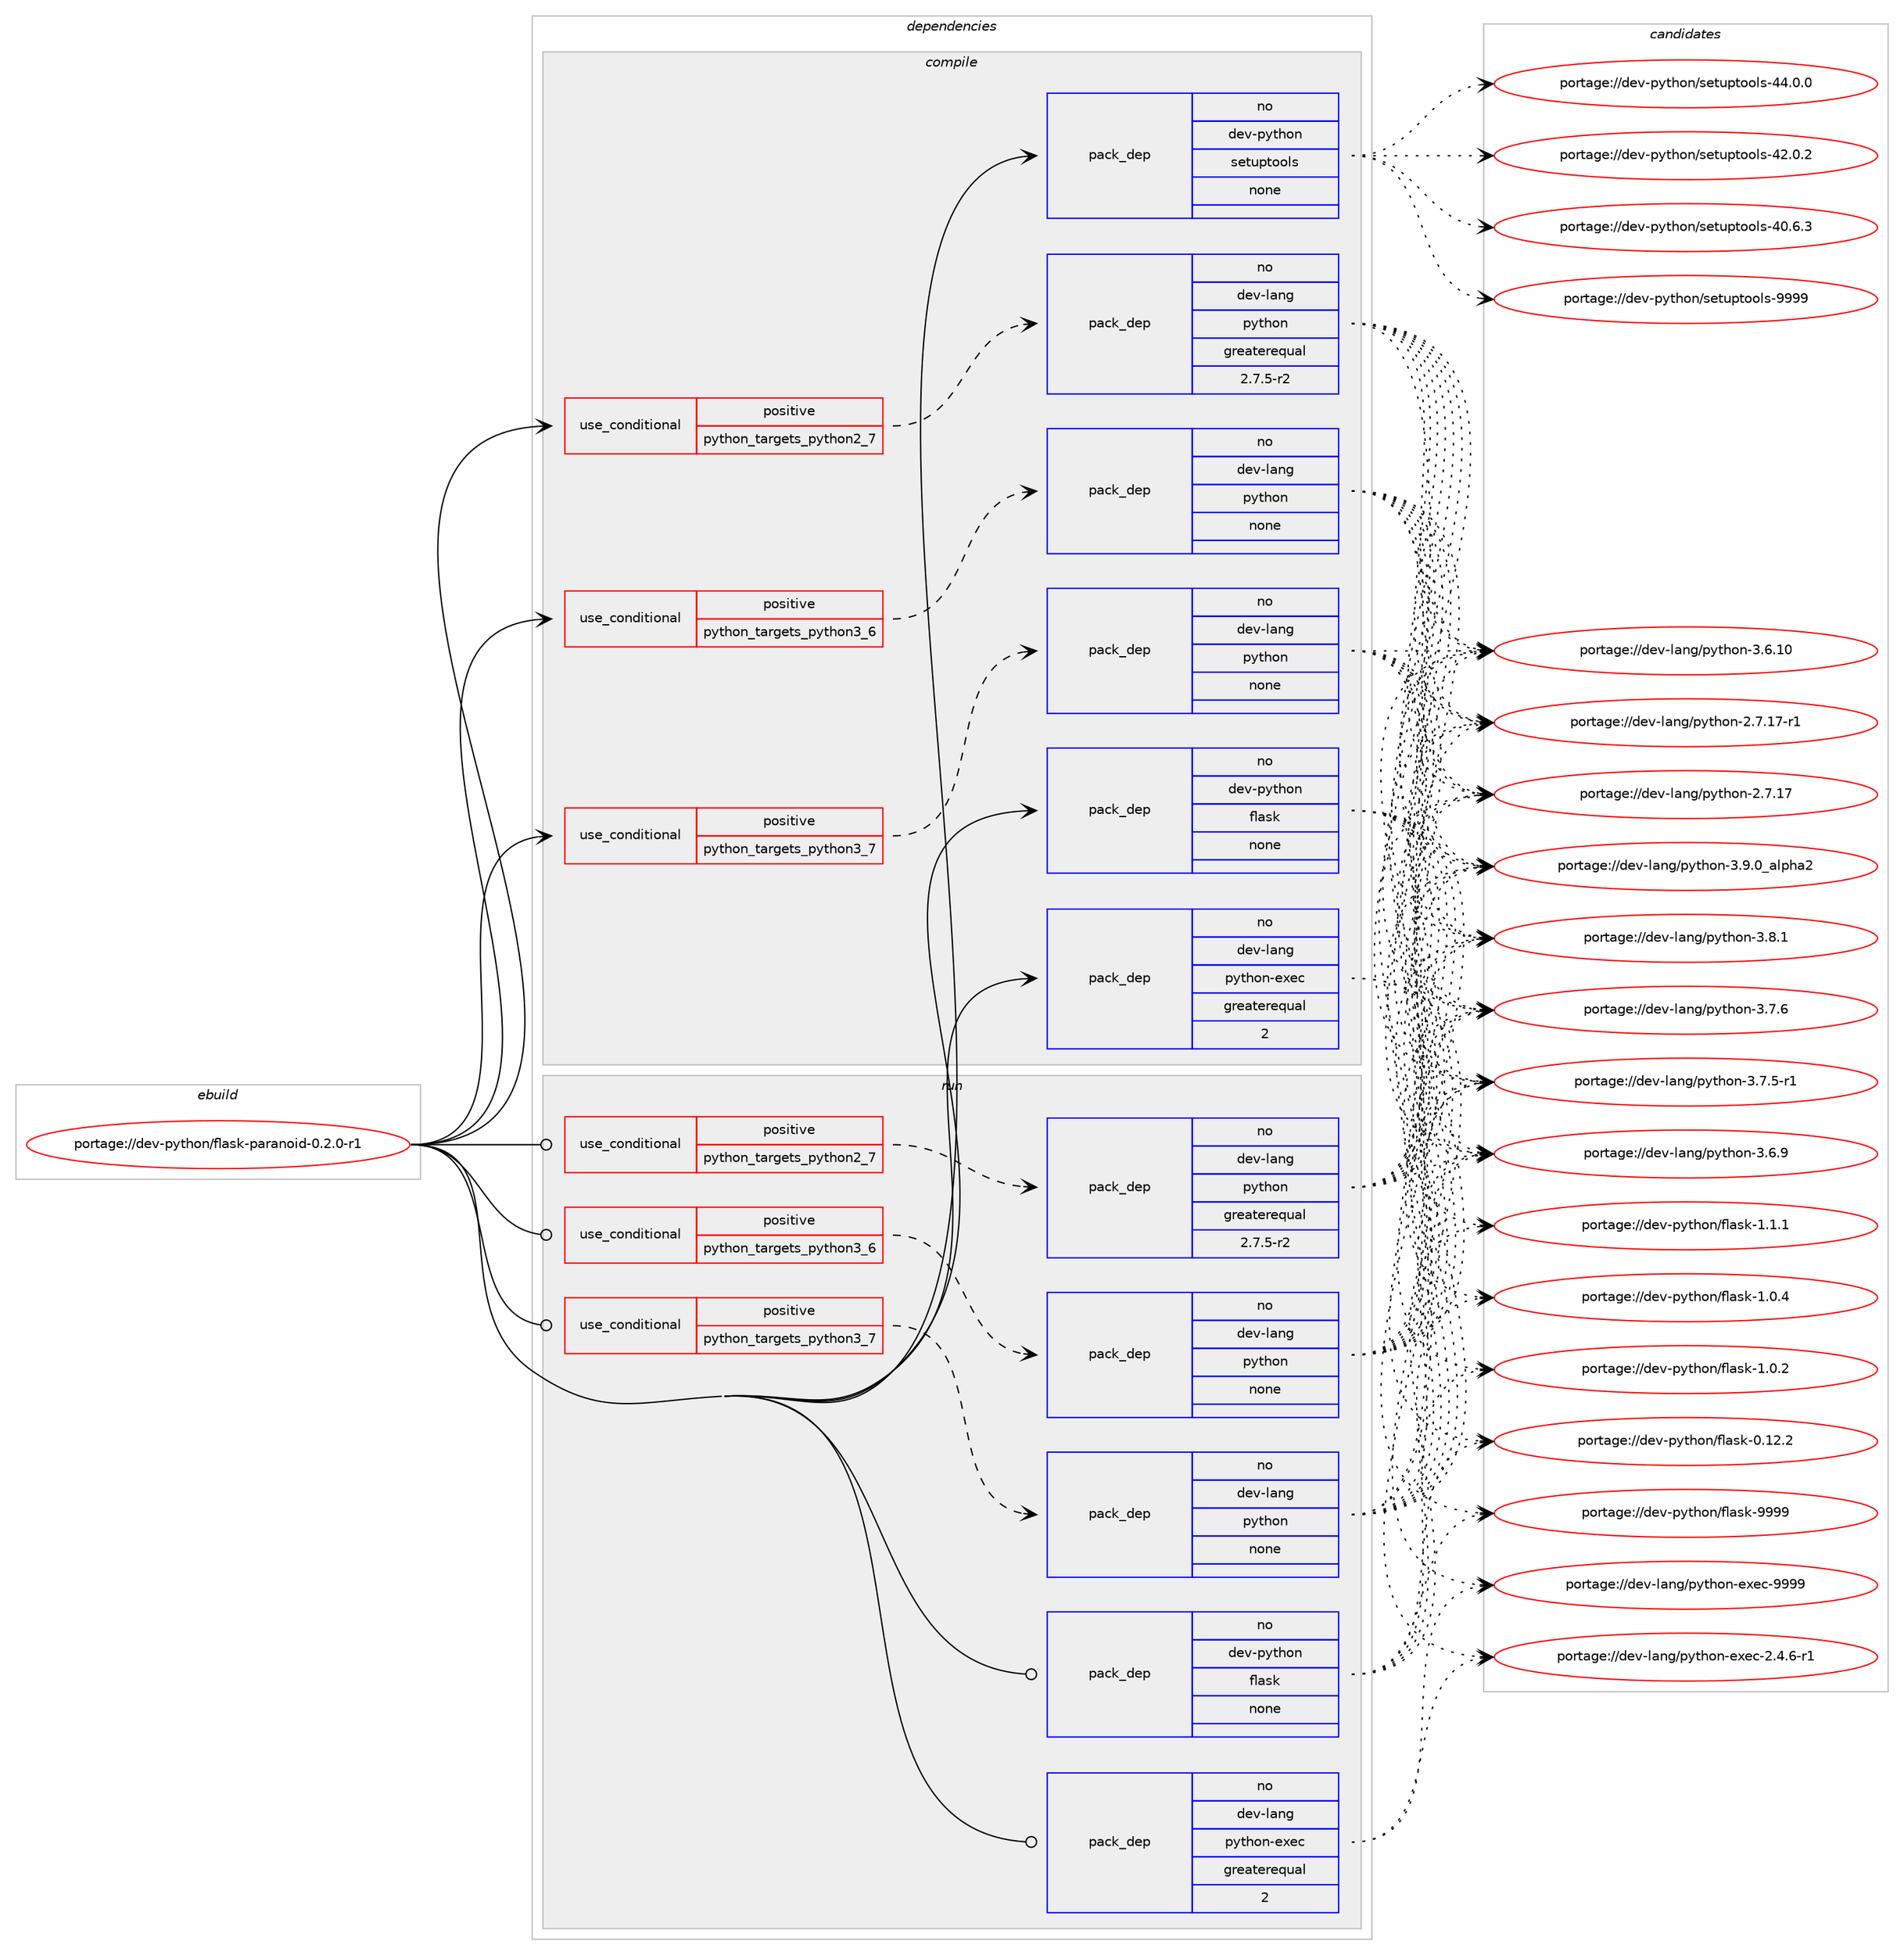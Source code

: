 digraph prolog {

# *************
# Graph options
# *************

newrank=true;
concentrate=true;
compound=true;
graph [rankdir=LR,fontname=Helvetica,fontsize=10,ranksep=1.5];#, ranksep=2.5, nodesep=0.2];
edge  [arrowhead=vee];
node  [fontname=Helvetica,fontsize=10];

# **********
# The ebuild
# **********

subgraph cluster_leftcol {
color=gray;
label=<<i>ebuild</i>>;
id [label="portage://dev-python/flask-paranoid-0.2.0-r1", color=red, width=4, href="../dev-python/flask-paranoid-0.2.0-r1.svg"];
}

# ****************
# The dependencies
# ****************

subgraph cluster_midcol {
color=gray;
label=<<i>dependencies</i>>;
subgraph cluster_compile {
fillcolor="#eeeeee";
style=filled;
label=<<i>compile</i>>;
subgraph cond115795 {
dependency460559 [label=<<TABLE BORDER="0" CELLBORDER="1" CELLSPACING="0" CELLPADDING="4"><TR><TD ROWSPAN="3" CELLPADDING="10">use_conditional</TD></TR><TR><TD>positive</TD></TR><TR><TD>python_targets_python2_7</TD></TR></TABLE>>, shape=none, color=red];
subgraph pack339774 {
dependency460560 [label=<<TABLE BORDER="0" CELLBORDER="1" CELLSPACING="0" CELLPADDING="4" WIDTH="220"><TR><TD ROWSPAN="6" CELLPADDING="30">pack_dep</TD></TR><TR><TD WIDTH="110">no</TD></TR><TR><TD>dev-lang</TD></TR><TR><TD>python</TD></TR><TR><TD>greaterequal</TD></TR><TR><TD>2.7.5-r2</TD></TR></TABLE>>, shape=none, color=blue];
}
dependency460559:e -> dependency460560:w [weight=20,style="dashed",arrowhead="vee"];
}
id:e -> dependency460559:w [weight=20,style="solid",arrowhead="vee"];
subgraph cond115796 {
dependency460561 [label=<<TABLE BORDER="0" CELLBORDER="1" CELLSPACING="0" CELLPADDING="4"><TR><TD ROWSPAN="3" CELLPADDING="10">use_conditional</TD></TR><TR><TD>positive</TD></TR><TR><TD>python_targets_python3_6</TD></TR></TABLE>>, shape=none, color=red];
subgraph pack339775 {
dependency460562 [label=<<TABLE BORDER="0" CELLBORDER="1" CELLSPACING="0" CELLPADDING="4" WIDTH="220"><TR><TD ROWSPAN="6" CELLPADDING="30">pack_dep</TD></TR><TR><TD WIDTH="110">no</TD></TR><TR><TD>dev-lang</TD></TR><TR><TD>python</TD></TR><TR><TD>none</TD></TR><TR><TD></TD></TR></TABLE>>, shape=none, color=blue];
}
dependency460561:e -> dependency460562:w [weight=20,style="dashed",arrowhead="vee"];
}
id:e -> dependency460561:w [weight=20,style="solid",arrowhead="vee"];
subgraph cond115797 {
dependency460563 [label=<<TABLE BORDER="0" CELLBORDER="1" CELLSPACING="0" CELLPADDING="4"><TR><TD ROWSPAN="3" CELLPADDING="10">use_conditional</TD></TR><TR><TD>positive</TD></TR><TR><TD>python_targets_python3_7</TD></TR></TABLE>>, shape=none, color=red];
subgraph pack339776 {
dependency460564 [label=<<TABLE BORDER="0" CELLBORDER="1" CELLSPACING="0" CELLPADDING="4" WIDTH="220"><TR><TD ROWSPAN="6" CELLPADDING="30">pack_dep</TD></TR><TR><TD WIDTH="110">no</TD></TR><TR><TD>dev-lang</TD></TR><TR><TD>python</TD></TR><TR><TD>none</TD></TR><TR><TD></TD></TR></TABLE>>, shape=none, color=blue];
}
dependency460563:e -> dependency460564:w [weight=20,style="dashed",arrowhead="vee"];
}
id:e -> dependency460563:w [weight=20,style="solid",arrowhead="vee"];
subgraph pack339777 {
dependency460565 [label=<<TABLE BORDER="0" CELLBORDER="1" CELLSPACING="0" CELLPADDING="4" WIDTH="220"><TR><TD ROWSPAN="6" CELLPADDING="30">pack_dep</TD></TR><TR><TD WIDTH="110">no</TD></TR><TR><TD>dev-lang</TD></TR><TR><TD>python-exec</TD></TR><TR><TD>greaterequal</TD></TR><TR><TD>2</TD></TR></TABLE>>, shape=none, color=blue];
}
id:e -> dependency460565:w [weight=20,style="solid",arrowhead="vee"];
subgraph pack339778 {
dependency460566 [label=<<TABLE BORDER="0" CELLBORDER="1" CELLSPACING="0" CELLPADDING="4" WIDTH="220"><TR><TD ROWSPAN="6" CELLPADDING="30">pack_dep</TD></TR><TR><TD WIDTH="110">no</TD></TR><TR><TD>dev-python</TD></TR><TR><TD>flask</TD></TR><TR><TD>none</TD></TR><TR><TD></TD></TR></TABLE>>, shape=none, color=blue];
}
id:e -> dependency460566:w [weight=20,style="solid",arrowhead="vee"];
subgraph pack339779 {
dependency460567 [label=<<TABLE BORDER="0" CELLBORDER="1" CELLSPACING="0" CELLPADDING="4" WIDTH="220"><TR><TD ROWSPAN="6" CELLPADDING="30">pack_dep</TD></TR><TR><TD WIDTH="110">no</TD></TR><TR><TD>dev-python</TD></TR><TR><TD>setuptools</TD></TR><TR><TD>none</TD></TR><TR><TD></TD></TR></TABLE>>, shape=none, color=blue];
}
id:e -> dependency460567:w [weight=20,style="solid",arrowhead="vee"];
}
subgraph cluster_compileandrun {
fillcolor="#eeeeee";
style=filled;
label=<<i>compile and run</i>>;
}
subgraph cluster_run {
fillcolor="#eeeeee";
style=filled;
label=<<i>run</i>>;
subgraph cond115798 {
dependency460568 [label=<<TABLE BORDER="0" CELLBORDER="1" CELLSPACING="0" CELLPADDING="4"><TR><TD ROWSPAN="3" CELLPADDING="10">use_conditional</TD></TR><TR><TD>positive</TD></TR><TR><TD>python_targets_python2_7</TD></TR></TABLE>>, shape=none, color=red];
subgraph pack339780 {
dependency460569 [label=<<TABLE BORDER="0" CELLBORDER="1" CELLSPACING="0" CELLPADDING="4" WIDTH="220"><TR><TD ROWSPAN="6" CELLPADDING="30">pack_dep</TD></TR><TR><TD WIDTH="110">no</TD></TR><TR><TD>dev-lang</TD></TR><TR><TD>python</TD></TR><TR><TD>greaterequal</TD></TR><TR><TD>2.7.5-r2</TD></TR></TABLE>>, shape=none, color=blue];
}
dependency460568:e -> dependency460569:w [weight=20,style="dashed",arrowhead="vee"];
}
id:e -> dependency460568:w [weight=20,style="solid",arrowhead="odot"];
subgraph cond115799 {
dependency460570 [label=<<TABLE BORDER="0" CELLBORDER="1" CELLSPACING="0" CELLPADDING="4"><TR><TD ROWSPAN="3" CELLPADDING="10">use_conditional</TD></TR><TR><TD>positive</TD></TR><TR><TD>python_targets_python3_6</TD></TR></TABLE>>, shape=none, color=red];
subgraph pack339781 {
dependency460571 [label=<<TABLE BORDER="0" CELLBORDER="1" CELLSPACING="0" CELLPADDING="4" WIDTH="220"><TR><TD ROWSPAN="6" CELLPADDING="30">pack_dep</TD></TR><TR><TD WIDTH="110">no</TD></TR><TR><TD>dev-lang</TD></TR><TR><TD>python</TD></TR><TR><TD>none</TD></TR><TR><TD></TD></TR></TABLE>>, shape=none, color=blue];
}
dependency460570:e -> dependency460571:w [weight=20,style="dashed",arrowhead="vee"];
}
id:e -> dependency460570:w [weight=20,style="solid",arrowhead="odot"];
subgraph cond115800 {
dependency460572 [label=<<TABLE BORDER="0" CELLBORDER="1" CELLSPACING="0" CELLPADDING="4"><TR><TD ROWSPAN="3" CELLPADDING="10">use_conditional</TD></TR><TR><TD>positive</TD></TR><TR><TD>python_targets_python3_7</TD></TR></TABLE>>, shape=none, color=red];
subgraph pack339782 {
dependency460573 [label=<<TABLE BORDER="0" CELLBORDER="1" CELLSPACING="0" CELLPADDING="4" WIDTH="220"><TR><TD ROWSPAN="6" CELLPADDING="30">pack_dep</TD></TR><TR><TD WIDTH="110">no</TD></TR><TR><TD>dev-lang</TD></TR><TR><TD>python</TD></TR><TR><TD>none</TD></TR><TR><TD></TD></TR></TABLE>>, shape=none, color=blue];
}
dependency460572:e -> dependency460573:w [weight=20,style="dashed",arrowhead="vee"];
}
id:e -> dependency460572:w [weight=20,style="solid",arrowhead="odot"];
subgraph pack339783 {
dependency460574 [label=<<TABLE BORDER="0" CELLBORDER="1" CELLSPACING="0" CELLPADDING="4" WIDTH="220"><TR><TD ROWSPAN="6" CELLPADDING="30">pack_dep</TD></TR><TR><TD WIDTH="110">no</TD></TR><TR><TD>dev-lang</TD></TR><TR><TD>python-exec</TD></TR><TR><TD>greaterequal</TD></TR><TR><TD>2</TD></TR></TABLE>>, shape=none, color=blue];
}
id:e -> dependency460574:w [weight=20,style="solid",arrowhead="odot"];
subgraph pack339784 {
dependency460575 [label=<<TABLE BORDER="0" CELLBORDER="1" CELLSPACING="0" CELLPADDING="4" WIDTH="220"><TR><TD ROWSPAN="6" CELLPADDING="30">pack_dep</TD></TR><TR><TD WIDTH="110">no</TD></TR><TR><TD>dev-python</TD></TR><TR><TD>flask</TD></TR><TR><TD>none</TD></TR><TR><TD></TD></TR></TABLE>>, shape=none, color=blue];
}
id:e -> dependency460575:w [weight=20,style="solid",arrowhead="odot"];
}
}

# **************
# The candidates
# **************

subgraph cluster_choices {
rank=same;
color=gray;
label=<<i>candidates</i>>;

subgraph choice339774 {
color=black;
nodesep=1;
choice10010111845108971101034711212111610411111045514657464895971081121049750 [label="portage://dev-lang/python-3.9.0_alpha2", color=red, width=4,href="../dev-lang/python-3.9.0_alpha2.svg"];
choice100101118451089711010347112121116104111110455146564649 [label="portage://dev-lang/python-3.8.1", color=red, width=4,href="../dev-lang/python-3.8.1.svg"];
choice100101118451089711010347112121116104111110455146554654 [label="portage://dev-lang/python-3.7.6", color=red, width=4,href="../dev-lang/python-3.7.6.svg"];
choice1001011184510897110103471121211161041111104551465546534511449 [label="portage://dev-lang/python-3.7.5-r1", color=red, width=4,href="../dev-lang/python-3.7.5-r1.svg"];
choice100101118451089711010347112121116104111110455146544657 [label="portage://dev-lang/python-3.6.9", color=red, width=4,href="../dev-lang/python-3.6.9.svg"];
choice10010111845108971101034711212111610411111045514654464948 [label="portage://dev-lang/python-3.6.10", color=red, width=4,href="../dev-lang/python-3.6.10.svg"];
choice100101118451089711010347112121116104111110455046554649554511449 [label="portage://dev-lang/python-2.7.17-r1", color=red, width=4,href="../dev-lang/python-2.7.17-r1.svg"];
choice10010111845108971101034711212111610411111045504655464955 [label="portage://dev-lang/python-2.7.17", color=red, width=4,href="../dev-lang/python-2.7.17.svg"];
dependency460560:e -> choice10010111845108971101034711212111610411111045514657464895971081121049750:w [style=dotted,weight="100"];
dependency460560:e -> choice100101118451089711010347112121116104111110455146564649:w [style=dotted,weight="100"];
dependency460560:e -> choice100101118451089711010347112121116104111110455146554654:w [style=dotted,weight="100"];
dependency460560:e -> choice1001011184510897110103471121211161041111104551465546534511449:w [style=dotted,weight="100"];
dependency460560:e -> choice100101118451089711010347112121116104111110455146544657:w [style=dotted,weight="100"];
dependency460560:e -> choice10010111845108971101034711212111610411111045514654464948:w [style=dotted,weight="100"];
dependency460560:e -> choice100101118451089711010347112121116104111110455046554649554511449:w [style=dotted,weight="100"];
dependency460560:e -> choice10010111845108971101034711212111610411111045504655464955:w [style=dotted,weight="100"];
}
subgraph choice339775 {
color=black;
nodesep=1;
choice10010111845108971101034711212111610411111045514657464895971081121049750 [label="portage://dev-lang/python-3.9.0_alpha2", color=red, width=4,href="../dev-lang/python-3.9.0_alpha2.svg"];
choice100101118451089711010347112121116104111110455146564649 [label="portage://dev-lang/python-3.8.1", color=red, width=4,href="../dev-lang/python-3.8.1.svg"];
choice100101118451089711010347112121116104111110455146554654 [label="portage://dev-lang/python-3.7.6", color=red, width=4,href="../dev-lang/python-3.7.6.svg"];
choice1001011184510897110103471121211161041111104551465546534511449 [label="portage://dev-lang/python-3.7.5-r1", color=red, width=4,href="../dev-lang/python-3.7.5-r1.svg"];
choice100101118451089711010347112121116104111110455146544657 [label="portage://dev-lang/python-3.6.9", color=red, width=4,href="../dev-lang/python-3.6.9.svg"];
choice10010111845108971101034711212111610411111045514654464948 [label="portage://dev-lang/python-3.6.10", color=red, width=4,href="../dev-lang/python-3.6.10.svg"];
choice100101118451089711010347112121116104111110455046554649554511449 [label="portage://dev-lang/python-2.7.17-r1", color=red, width=4,href="../dev-lang/python-2.7.17-r1.svg"];
choice10010111845108971101034711212111610411111045504655464955 [label="portage://dev-lang/python-2.7.17", color=red, width=4,href="../dev-lang/python-2.7.17.svg"];
dependency460562:e -> choice10010111845108971101034711212111610411111045514657464895971081121049750:w [style=dotted,weight="100"];
dependency460562:e -> choice100101118451089711010347112121116104111110455146564649:w [style=dotted,weight="100"];
dependency460562:e -> choice100101118451089711010347112121116104111110455146554654:w [style=dotted,weight="100"];
dependency460562:e -> choice1001011184510897110103471121211161041111104551465546534511449:w [style=dotted,weight="100"];
dependency460562:e -> choice100101118451089711010347112121116104111110455146544657:w [style=dotted,weight="100"];
dependency460562:e -> choice10010111845108971101034711212111610411111045514654464948:w [style=dotted,weight="100"];
dependency460562:e -> choice100101118451089711010347112121116104111110455046554649554511449:w [style=dotted,weight="100"];
dependency460562:e -> choice10010111845108971101034711212111610411111045504655464955:w [style=dotted,weight="100"];
}
subgraph choice339776 {
color=black;
nodesep=1;
choice10010111845108971101034711212111610411111045514657464895971081121049750 [label="portage://dev-lang/python-3.9.0_alpha2", color=red, width=4,href="../dev-lang/python-3.9.0_alpha2.svg"];
choice100101118451089711010347112121116104111110455146564649 [label="portage://dev-lang/python-3.8.1", color=red, width=4,href="../dev-lang/python-3.8.1.svg"];
choice100101118451089711010347112121116104111110455146554654 [label="portage://dev-lang/python-3.7.6", color=red, width=4,href="../dev-lang/python-3.7.6.svg"];
choice1001011184510897110103471121211161041111104551465546534511449 [label="portage://dev-lang/python-3.7.5-r1", color=red, width=4,href="../dev-lang/python-3.7.5-r1.svg"];
choice100101118451089711010347112121116104111110455146544657 [label="portage://dev-lang/python-3.6.9", color=red, width=4,href="../dev-lang/python-3.6.9.svg"];
choice10010111845108971101034711212111610411111045514654464948 [label="portage://dev-lang/python-3.6.10", color=red, width=4,href="../dev-lang/python-3.6.10.svg"];
choice100101118451089711010347112121116104111110455046554649554511449 [label="portage://dev-lang/python-2.7.17-r1", color=red, width=4,href="../dev-lang/python-2.7.17-r1.svg"];
choice10010111845108971101034711212111610411111045504655464955 [label="portage://dev-lang/python-2.7.17", color=red, width=4,href="../dev-lang/python-2.7.17.svg"];
dependency460564:e -> choice10010111845108971101034711212111610411111045514657464895971081121049750:w [style=dotted,weight="100"];
dependency460564:e -> choice100101118451089711010347112121116104111110455146564649:w [style=dotted,weight="100"];
dependency460564:e -> choice100101118451089711010347112121116104111110455146554654:w [style=dotted,weight="100"];
dependency460564:e -> choice1001011184510897110103471121211161041111104551465546534511449:w [style=dotted,weight="100"];
dependency460564:e -> choice100101118451089711010347112121116104111110455146544657:w [style=dotted,weight="100"];
dependency460564:e -> choice10010111845108971101034711212111610411111045514654464948:w [style=dotted,weight="100"];
dependency460564:e -> choice100101118451089711010347112121116104111110455046554649554511449:w [style=dotted,weight="100"];
dependency460564:e -> choice10010111845108971101034711212111610411111045504655464955:w [style=dotted,weight="100"];
}
subgraph choice339777 {
color=black;
nodesep=1;
choice10010111845108971101034711212111610411111045101120101994557575757 [label="portage://dev-lang/python-exec-9999", color=red, width=4,href="../dev-lang/python-exec-9999.svg"];
choice10010111845108971101034711212111610411111045101120101994550465246544511449 [label="portage://dev-lang/python-exec-2.4.6-r1", color=red, width=4,href="../dev-lang/python-exec-2.4.6-r1.svg"];
dependency460565:e -> choice10010111845108971101034711212111610411111045101120101994557575757:w [style=dotted,weight="100"];
dependency460565:e -> choice10010111845108971101034711212111610411111045101120101994550465246544511449:w [style=dotted,weight="100"];
}
subgraph choice339778 {
color=black;
nodesep=1;
choice1001011184511212111610411111047102108971151074557575757 [label="portage://dev-python/flask-9999", color=red, width=4,href="../dev-python/flask-9999.svg"];
choice100101118451121211161041111104710210897115107454946494649 [label="portage://dev-python/flask-1.1.1", color=red, width=4,href="../dev-python/flask-1.1.1.svg"];
choice100101118451121211161041111104710210897115107454946484652 [label="portage://dev-python/flask-1.0.4", color=red, width=4,href="../dev-python/flask-1.0.4.svg"];
choice100101118451121211161041111104710210897115107454946484650 [label="portage://dev-python/flask-1.0.2", color=red, width=4,href="../dev-python/flask-1.0.2.svg"];
choice10010111845112121116104111110471021089711510745484649504650 [label="portage://dev-python/flask-0.12.2", color=red, width=4,href="../dev-python/flask-0.12.2.svg"];
dependency460566:e -> choice1001011184511212111610411111047102108971151074557575757:w [style=dotted,weight="100"];
dependency460566:e -> choice100101118451121211161041111104710210897115107454946494649:w [style=dotted,weight="100"];
dependency460566:e -> choice100101118451121211161041111104710210897115107454946484652:w [style=dotted,weight="100"];
dependency460566:e -> choice100101118451121211161041111104710210897115107454946484650:w [style=dotted,weight="100"];
dependency460566:e -> choice10010111845112121116104111110471021089711510745484649504650:w [style=dotted,weight="100"];
}
subgraph choice339779 {
color=black;
nodesep=1;
choice10010111845112121116104111110471151011161171121161111111081154557575757 [label="portage://dev-python/setuptools-9999", color=red, width=4,href="../dev-python/setuptools-9999.svg"];
choice100101118451121211161041111104711510111611711211611111110811545525246484648 [label="portage://dev-python/setuptools-44.0.0", color=red, width=4,href="../dev-python/setuptools-44.0.0.svg"];
choice100101118451121211161041111104711510111611711211611111110811545525046484650 [label="portage://dev-python/setuptools-42.0.2", color=red, width=4,href="../dev-python/setuptools-42.0.2.svg"];
choice100101118451121211161041111104711510111611711211611111110811545524846544651 [label="portage://dev-python/setuptools-40.6.3", color=red, width=4,href="../dev-python/setuptools-40.6.3.svg"];
dependency460567:e -> choice10010111845112121116104111110471151011161171121161111111081154557575757:w [style=dotted,weight="100"];
dependency460567:e -> choice100101118451121211161041111104711510111611711211611111110811545525246484648:w [style=dotted,weight="100"];
dependency460567:e -> choice100101118451121211161041111104711510111611711211611111110811545525046484650:w [style=dotted,weight="100"];
dependency460567:e -> choice100101118451121211161041111104711510111611711211611111110811545524846544651:w [style=dotted,weight="100"];
}
subgraph choice339780 {
color=black;
nodesep=1;
choice10010111845108971101034711212111610411111045514657464895971081121049750 [label="portage://dev-lang/python-3.9.0_alpha2", color=red, width=4,href="../dev-lang/python-3.9.0_alpha2.svg"];
choice100101118451089711010347112121116104111110455146564649 [label="portage://dev-lang/python-3.8.1", color=red, width=4,href="../dev-lang/python-3.8.1.svg"];
choice100101118451089711010347112121116104111110455146554654 [label="portage://dev-lang/python-3.7.6", color=red, width=4,href="../dev-lang/python-3.7.6.svg"];
choice1001011184510897110103471121211161041111104551465546534511449 [label="portage://dev-lang/python-3.7.5-r1", color=red, width=4,href="../dev-lang/python-3.7.5-r1.svg"];
choice100101118451089711010347112121116104111110455146544657 [label="portage://dev-lang/python-3.6.9", color=red, width=4,href="../dev-lang/python-3.6.9.svg"];
choice10010111845108971101034711212111610411111045514654464948 [label="portage://dev-lang/python-3.6.10", color=red, width=4,href="../dev-lang/python-3.6.10.svg"];
choice100101118451089711010347112121116104111110455046554649554511449 [label="portage://dev-lang/python-2.7.17-r1", color=red, width=4,href="../dev-lang/python-2.7.17-r1.svg"];
choice10010111845108971101034711212111610411111045504655464955 [label="portage://dev-lang/python-2.7.17", color=red, width=4,href="../dev-lang/python-2.7.17.svg"];
dependency460569:e -> choice10010111845108971101034711212111610411111045514657464895971081121049750:w [style=dotted,weight="100"];
dependency460569:e -> choice100101118451089711010347112121116104111110455146564649:w [style=dotted,weight="100"];
dependency460569:e -> choice100101118451089711010347112121116104111110455146554654:w [style=dotted,weight="100"];
dependency460569:e -> choice1001011184510897110103471121211161041111104551465546534511449:w [style=dotted,weight="100"];
dependency460569:e -> choice100101118451089711010347112121116104111110455146544657:w [style=dotted,weight="100"];
dependency460569:e -> choice10010111845108971101034711212111610411111045514654464948:w [style=dotted,weight="100"];
dependency460569:e -> choice100101118451089711010347112121116104111110455046554649554511449:w [style=dotted,weight="100"];
dependency460569:e -> choice10010111845108971101034711212111610411111045504655464955:w [style=dotted,weight="100"];
}
subgraph choice339781 {
color=black;
nodesep=1;
choice10010111845108971101034711212111610411111045514657464895971081121049750 [label="portage://dev-lang/python-3.9.0_alpha2", color=red, width=4,href="../dev-lang/python-3.9.0_alpha2.svg"];
choice100101118451089711010347112121116104111110455146564649 [label="portage://dev-lang/python-3.8.1", color=red, width=4,href="../dev-lang/python-3.8.1.svg"];
choice100101118451089711010347112121116104111110455146554654 [label="portage://dev-lang/python-3.7.6", color=red, width=4,href="../dev-lang/python-3.7.6.svg"];
choice1001011184510897110103471121211161041111104551465546534511449 [label="portage://dev-lang/python-3.7.5-r1", color=red, width=4,href="../dev-lang/python-3.7.5-r1.svg"];
choice100101118451089711010347112121116104111110455146544657 [label="portage://dev-lang/python-3.6.9", color=red, width=4,href="../dev-lang/python-3.6.9.svg"];
choice10010111845108971101034711212111610411111045514654464948 [label="portage://dev-lang/python-3.6.10", color=red, width=4,href="../dev-lang/python-3.6.10.svg"];
choice100101118451089711010347112121116104111110455046554649554511449 [label="portage://dev-lang/python-2.7.17-r1", color=red, width=4,href="../dev-lang/python-2.7.17-r1.svg"];
choice10010111845108971101034711212111610411111045504655464955 [label="portage://dev-lang/python-2.7.17", color=red, width=4,href="../dev-lang/python-2.7.17.svg"];
dependency460571:e -> choice10010111845108971101034711212111610411111045514657464895971081121049750:w [style=dotted,weight="100"];
dependency460571:e -> choice100101118451089711010347112121116104111110455146564649:w [style=dotted,weight="100"];
dependency460571:e -> choice100101118451089711010347112121116104111110455146554654:w [style=dotted,weight="100"];
dependency460571:e -> choice1001011184510897110103471121211161041111104551465546534511449:w [style=dotted,weight="100"];
dependency460571:e -> choice100101118451089711010347112121116104111110455146544657:w [style=dotted,weight="100"];
dependency460571:e -> choice10010111845108971101034711212111610411111045514654464948:w [style=dotted,weight="100"];
dependency460571:e -> choice100101118451089711010347112121116104111110455046554649554511449:w [style=dotted,weight="100"];
dependency460571:e -> choice10010111845108971101034711212111610411111045504655464955:w [style=dotted,weight="100"];
}
subgraph choice339782 {
color=black;
nodesep=1;
choice10010111845108971101034711212111610411111045514657464895971081121049750 [label="portage://dev-lang/python-3.9.0_alpha2", color=red, width=4,href="../dev-lang/python-3.9.0_alpha2.svg"];
choice100101118451089711010347112121116104111110455146564649 [label="portage://dev-lang/python-3.8.1", color=red, width=4,href="../dev-lang/python-3.8.1.svg"];
choice100101118451089711010347112121116104111110455146554654 [label="portage://dev-lang/python-3.7.6", color=red, width=4,href="../dev-lang/python-3.7.6.svg"];
choice1001011184510897110103471121211161041111104551465546534511449 [label="portage://dev-lang/python-3.7.5-r1", color=red, width=4,href="../dev-lang/python-3.7.5-r1.svg"];
choice100101118451089711010347112121116104111110455146544657 [label="portage://dev-lang/python-3.6.9", color=red, width=4,href="../dev-lang/python-3.6.9.svg"];
choice10010111845108971101034711212111610411111045514654464948 [label="portage://dev-lang/python-3.6.10", color=red, width=4,href="../dev-lang/python-3.6.10.svg"];
choice100101118451089711010347112121116104111110455046554649554511449 [label="portage://dev-lang/python-2.7.17-r1", color=red, width=4,href="../dev-lang/python-2.7.17-r1.svg"];
choice10010111845108971101034711212111610411111045504655464955 [label="portage://dev-lang/python-2.7.17", color=red, width=4,href="../dev-lang/python-2.7.17.svg"];
dependency460573:e -> choice10010111845108971101034711212111610411111045514657464895971081121049750:w [style=dotted,weight="100"];
dependency460573:e -> choice100101118451089711010347112121116104111110455146564649:w [style=dotted,weight="100"];
dependency460573:e -> choice100101118451089711010347112121116104111110455146554654:w [style=dotted,weight="100"];
dependency460573:e -> choice1001011184510897110103471121211161041111104551465546534511449:w [style=dotted,weight="100"];
dependency460573:e -> choice100101118451089711010347112121116104111110455146544657:w [style=dotted,weight="100"];
dependency460573:e -> choice10010111845108971101034711212111610411111045514654464948:w [style=dotted,weight="100"];
dependency460573:e -> choice100101118451089711010347112121116104111110455046554649554511449:w [style=dotted,weight="100"];
dependency460573:e -> choice10010111845108971101034711212111610411111045504655464955:w [style=dotted,weight="100"];
}
subgraph choice339783 {
color=black;
nodesep=1;
choice10010111845108971101034711212111610411111045101120101994557575757 [label="portage://dev-lang/python-exec-9999", color=red, width=4,href="../dev-lang/python-exec-9999.svg"];
choice10010111845108971101034711212111610411111045101120101994550465246544511449 [label="portage://dev-lang/python-exec-2.4.6-r1", color=red, width=4,href="../dev-lang/python-exec-2.4.6-r1.svg"];
dependency460574:e -> choice10010111845108971101034711212111610411111045101120101994557575757:w [style=dotted,weight="100"];
dependency460574:e -> choice10010111845108971101034711212111610411111045101120101994550465246544511449:w [style=dotted,weight="100"];
}
subgraph choice339784 {
color=black;
nodesep=1;
choice1001011184511212111610411111047102108971151074557575757 [label="portage://dev-python/flask-9999", color=red, width=4,href="../dev-python/flask-9999.svg"];
choice100101118451121211161041111104710210897115107454946494649 [label="portage://dev-python/flask-1.1.1", color=red, width=4,href="../dev-python/flask-1.1.1.svg"];
choice100101118451121211161041111104710210897115107454946484652 [label="portage://dev-python/flask-1.0.4", color=red, width=4,href="../dev-python/flask-1.0.4.svg"];
choice100101118451121211161041111104710210897115107454946484650 [label="portage://dev-python/flask-1.0.2", color=red, width=4,href="../dev-python/flask-1.0.2.svg"];
choice10010111845112121116104111110471021089711510745484649504650 [label="portage://dev-python/flask-0.12.2", color=red, width=4,href="../dev-python/flask-0.12.2.svg"];
dependency460575:e -> choice1001011184511212111610411111047102108971151074557575757:w [style=dotted,weight="100"];
dependency460575:e -> choice100101118451121211161041111104710210897115107454946494649:w [style=dotted,weight="100"];
dependency460575:e -> choice100101118451121211161041111104710210897115107454946484652:w [style=dotted,weight="100"];
dependency460575:e -> choice100101118451121211161041111104710210897115107454946484650:w [style=dotted,weight="100"];
dependency460575:e -> choice10010111845112121116104111110471021089711510745484649504650:w [style=dotted,weight="100"];
}
}

}
